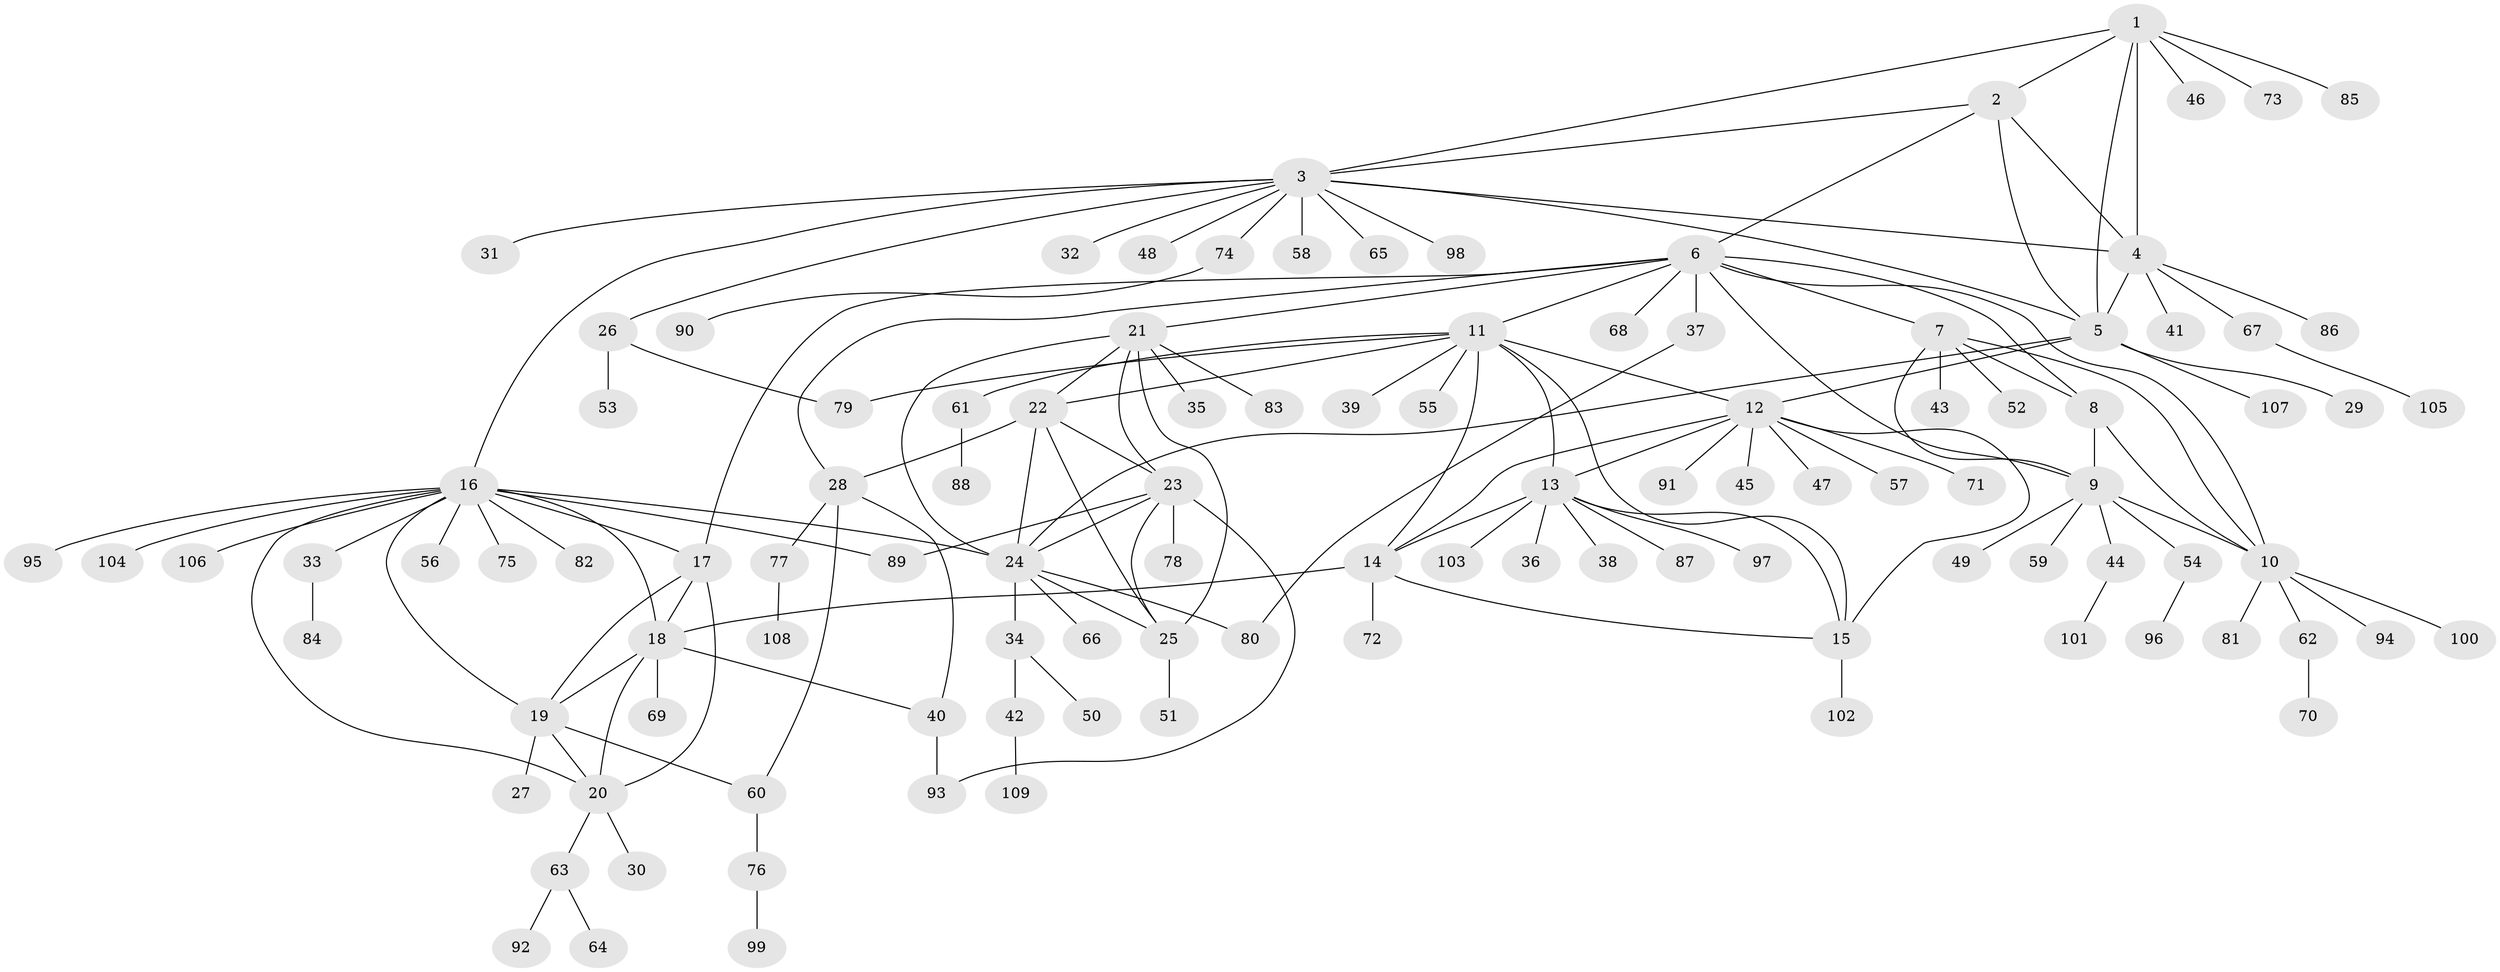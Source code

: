 // Generated by graph-tools (version 1.1) at 2025/26/03/09/25 03:26:35]
// undirected, 109 vertices, 151 edges
graph export_dot {
graph [start="1"]
  node [color=gray90,style=filled];
  1;
  2;
  3;
  4;
  5;
  6;
  7;
  8;
  9;
  10;
  11;
  12;
  13;
  14;
  15;
  16;
  17;
  18;
  19;
  20;
  21;
  22;
  23;
  24;
  25;
  26;
  27;
  28;
  29;
  30;
  31;
  32;
  33;
  34;
  35;
  36;
  37;
  38;
  39;
  40;
  41;
  42;
  43;
  44;
  45;
  46;
  47;
  48;
  49;
  50;
  51;
  52;
  53;
  54;
  55;
  56;
  57;
  58;
  59;
  60;
  61;
  62;
  63;
  64;
  65;
  66;
  67;
  68;
  69;
  70;
  71;
  72;
  73;
  74;
  75;
  76;
  77;
  78;
  79;
  80;
  81;
  82;
  83;
  84;
  85;
  86;
  87;
  88;
  89;
  90;
  91;
  92;
  93;
  94;
  95;
  96;
  97;
  98;
  99;
  100;
  101;
  102;
  103;
  104;
  105;
  106;
  107;
  108;
  109;
  1 -- 2;
  1 -- 3;
  1 -- 4;
  1 -- 5;
  1 -- 46;
  1 -- 73;
  1 -- 85;
  2 -- 3;
  2 -- 4;
  2 -- 5;
  2 -- 6;
  3 -- 4;
  3 -- 5;
  3 -- 16;
  3 -- 26;
  3 -- 31;
  3 -- 32;
  3 -- 48;
  3 -- 58;
  3 -- 65;
  3 -- 74;
  3 -- 98;
  4 -- 5;
  4 -- 41;
  4 -- 67;
  4 -- 86;
  5 -- 12;
  5 -- 24;
  5 -- 29;
  5 -- 107;
  6 -- 7;
  6 -- 8;
  6 -- 9;
  6 -- 10;
  6 -- 11;
  6 -- 17;
  6 -- 21;
  6 -- 28;
  6 -- 37;
  6 -- 68;
  7 -- 8;
  7 -- 9;
  7 -- 10;
  7 -- 43;
  7 -- 52;
  8 -- 9;
  8 -- 10;
  9 -- 10;
  9 -- 44;
  9 -- 49;
  9 -- 54;
  9 -- 59;
  10 -- 62;
  10 -- 81;
  10 -- 94;
  10 -- 100;
  11 -- 12;
  11 -- 13;
  11 -- 14;
  11 -- 15;
  11 -- 22;
  11 -- 39;
  11 -- 55;
  11 -- 61;
  11 -- 79;
  12 -- 13;
  12 -- 14;
  12 -- 15;
  12 -- 45;
  12 -- 47;
  12 -- 57;
  12 -- 71;
  12 -- 91;
  13 -- 14;
  13 -- 15;
  13 -- 36;
  13 -- 38;
  13 -- 87;
  13 -- 97;
  13 -- 103;
  14 -- 15;
  14 -- 18;
  14 -- 72;
  15 -- 102;
  16 -- 17;
  16 -- 18;
  16 -- 19;
  16 -- 20;
  16 -- 24;
  16 -- 33;
  16 -- 56;
  16 -- 75;
  16 -- 82;
  16 -- 89;
  16 -- 95;
  16 -- 104;
  16 -- 106;
  17 -- 18;
  17 -- 19;
  17 -- 20;
  18 -- 19;
  18 -- 20;
  18 -- 40;
  18 -- 69;
  19 -- 20;
  19 -- 27;
  19 -- 60;
  20 -- 30;
  20 -- 63;
  21 -- 22;
  21 -- 23;
  21 -- 24;
  21 -- 25;
  21 -- 35;
  21 -- 83;
  22 -- 23;
  22 -- 24;
  22 -- 25;
  22 -- 28;
  23 -- 24;
  23 -- 25;
  23 -- 78;
  23 -- 89;
  23 -- 93;
  24 -- 25;
  24 -- 34;
  24 -- 66;
  24 -- 80;
  25 -- 51;
  26 -- 53;
  26 -- 79;
  28 -- 40;
  28 -- 60;
  28 -- 77;
  33 -- 84;
  34 -- 42;
  34 -- 50;
  37 -- 80;
  40 -- 93;
  42 -- 109;
  44 -- 101;
  54 -- 96;
  60 -- 76;
  61 -- 88;
  62 -- 70;
  63 -- 64;
  63 -- 92;
  67 -- 105;
  74 -- 90;
  76 -- 99;
  77 -- 108;
}
